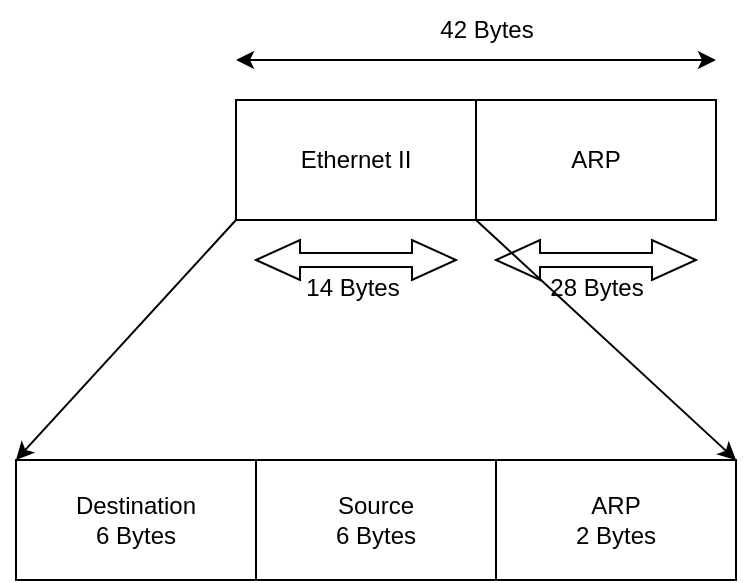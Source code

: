 <mxfile version="24.7.7">
  <diagram name="Page-1" id="tcume0UMLHMNSiRNGyh5">
    <mxGraphModel dx="794" dy="454" grid="1" gridSize="10" guides="1" tooltips="1" connect="1" arrows="1" fold="1" page="1" pageScale="1" pageWidth="850" pageHeight="1100" math="0" shadow="0">
      <root>
        <mxCell id="0" />
        <mxCell id="1" parent="0" />
        <mxCell id="5BKTEbqDSjK1S8w2Ex-Z-1" value="Ethernet II" style="rounded=0;whiteSpace=wrap;html=1;" vertex="1" parent="1">
          <mxGeometry x="260" y="200" width="120" height="60" as="geometry" />
        </mxCell>
        <mxCell id="5BKTEbqDSjK1S8w2Ex-Z-2" value="ARP" style="rounded=0;whiteSpace=wrap;html=1;" vertex="1" parent="1">
          <mxGeometry x="380" y="200" width="120" height="60" as="geometry" />
        </mxCell>
        <mxCell id="5BKTEbqDSjK1S8w2Ex-Z-3" value="" style="html=1;shadow=0;dashed=0;align=center;verticalAlign=middle;shape=mxgraph.arrows2.twoWayArrow;dy=0.65;dx=22;" vertex="1" parent="1">
          <mxGeometry x="270" y="270" width="100" height="20" as="geometry" />
        </mxCell>
        <mxCell id="5BKTEbqDSjK1S8w2Ex-Z-4" value="14 Bytes" style="text;html=1;align=center;verticalAlign=middle;resizable=0;points=[];autosize=1;strokeColor=none;fillColor=none;" vertex="1" parent="1">
          <mxGeometry x="283" y="279" width="70" height="30" as="geometry" />
        </mxCell>
        <mxCell id="5BKTEbqDSjK1S8w2Ex-Z-5" value="" style="html=1;shadow=0;dashed=0;align=center;verticalAlign=middle;shape=mxgraph.arrows2.twoWayArrow;dy=0.65;dx=22;" vertex="1" parent="1">
          <mxGeometry x="390" y="270" width="100" height="20" as="geometry" />
        </mxCell>
        <mxCell id="5BKTEbqDSjK1S8w2Ex-Z-6" value="28 Bytes" style="text;html=1;align=center;verticalAlign=middle;resizable=0;points=[];autosize=1;strokeColor=none;fillColor=none;" vertex="1" parent="1">
          <mxGeometry x="405" y="279" width="70" height="30" as="geometry" />
        </mxCell>
        <mxCell id="5BKTEbqDSjK1S8w2Ex-Z-7" value="" style="endArrow=classic;startArrow=classic;html=1;rounded=0;" edge="1" parent="1">
          <mxGeometry width="50" height="50" relative="1" as="geometry">
            <mxPoint x="260" y="180" as="sourcePoint" />
            <mxPoint x="500" y="180" as="targetPoint" />
          </mxGeometry>
        </mxCell>
        <mxCell id="5BKTEbqDSjK1S8w2Ex-Z-8" value="42 Bytes" style="text;html=1;align=center;verticalAlign=middle;resizable=0;points=[];autosize=1;strokeColor=none;fillColor=none;" vertex="1" parent="1">
          <mxGeometry x="350" y="150" width="70" height="30" as="geometry" />
        </mxCell>
        <mxCell id="5BKTEbqDSjK1S8w2Ex-Z-9" value="" style="endArrow=classic;html=1;rounded=0;exitX=0;exitY=1;exitDx=0;exitDy=0;entryX=0;entryY=0;entryDx=0;entryDy=0;" edge="1" parent="1" source="5BKTEbqDSjK1S8w2Ex-Z-1" target="5BKTEbqDSjK1S8w2Ex-Z-13">
          <mxGeometry width="50" height="50" relative="1" as="geometry">
            <mxPoint x="220" y="420" as="sourcePoint" />
            <mxPoint x="190" y="380" as="targetPoint" />
          </mxGeometry>
        </mxCell>
        <mxCell id="5BKTEbqDSjK1S8w2Ex-Z-10" value="" style="endArrow=classic;html=1;rounded=0;entryX=1;entryY=0;entryDx=0;entryDy=0;" edge="1" parent="1" target="5BKTEbqDSjK1S8w2Ex-Z-11">
          <mxGeometry width="50" height="50" relative="1" as="geometry">
            <mxPoint x="380" y="260" as="sourcePoint" />
            <mxPoint x="320" y="390" as="targetPoint" />
          </mxGeometry>
        </mxCell>
        <mxCell id="5BKTEbqDSjK1S8w2Ex-Z-11" value="ARP&lt;div&gt;2 Bytes&lt;/div&gt;" style="rounded=0;whiteSpace=wrap;html=1;" vertex="1" parent="1">
          <mxGeometry x="390" y="380" width="120" height="60" as="geometry" />
        </mxCell>
        <mxCell id="5BKTEbqDSjK1S8w2Ex-Z-12" value="Source&lt;div&gt;6 Bytes&lt;/div&gt;" style="rounded=0;whiteSpace=wrap;html=1;" vertex="1" parent="1">
          <mxGeometry x="270" y="380" width="120" height="60" as="geometry" />
        </mxCell>
        <mxCell id="5BKTEbqDSjK1S8w2Ex-Z-13" value="Destination&lt;div&gt;6 Bytes&lt;/div&gt;" style="rounded=0;whiteSpace=wrap;html=1;" vertex="1" parent="1">
          <mxGeometry x="150" y="380" width="120" height="60" as="geometry" />
        </mxCell>
      </root>
    </mxGraphModel>
  </diagram>
</mxfile>
